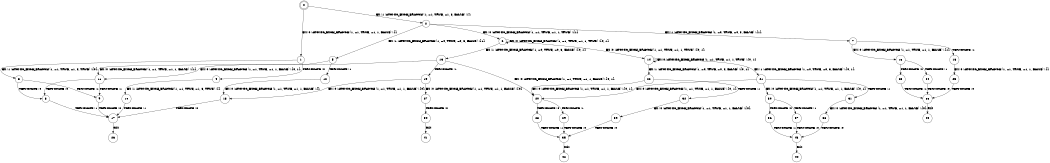 digraph BCG {
size = "7, 10.5";
center = TRUE;
node [shape = circle];
0 [peripheries = 2];
0 -> 1 [label = "EX !0 !ATOMIC_EXCH_BRANCH (1, +1, TRUE, +1, 1, FALSE) !{}"];
0 -> 2 [label = "EX !1 !ATOMIC_EXCH_BRANCH (1, +1, TRUE, +1, 3, FALSE) !{}"];
1 -> 3 [label = "EX !1 !ATOMIC_EXCH_BRANCH (1, +1, TRUE, +1, 3, TRUE) !{0}"];
1 -> 4 [label = "TERMINATE !0"];
2 -> 5 [label = "EX !1 !ATOMIC_EXCH_BRANCH (1, +0, TRUE, +0, 3, FALSE) !{1}"];
2 -> 6 [label = "EX !0 !ATOMIC_EXCH_BRANCH (1, +1, TRUE, +1, 1, TRUE) !{1}"];
2 -> 7 [label = "EX !1 !ATOMIC_EXCH_BRANCH (1, +0, TRUE, +0, 3, FALSE) !{1}"];
3 -> 8 [label = "TERMINATE !0"];
3 -> 9 [label = "TERMINATE !1"];
4 -> 10 [label = "EX !1 !ATOMIC_EXCH_BRANCH (1, +1, TRUE, +1, 3, TRUE) !{}"];
5 -> 11 [label = "EX !0 !ATOMIC_EXCH_BRANCH (1, +1, TRUE, +1, 1, FALSE) !{1}"];
5 -> 12 [label = "TERMINATE !1"];
6 -> 6 [label = "EX !0 !ATOMIC_EXCH_BRANCH (1, +1, TRUE, +1, 1, TRUE) !{0, 1}"];
6 -> 13 [label = "EX !1 !ATOMIC_EXCH_BRANCH (1, +0, TRUE, +0, 3, FALSE) !{0, 1}"];
6 -> 14 [label = "EX !0 !ATOMIC_EXCH_BRANCH (1, +1, TRUE, +1, 1, TRUE) !{0, 1}"];
7 -> 15 [label = "EX !0 !ATOMIC_EXCH_BRANCH (1, +1, TRUE, +1, 1, FALSE) !{1}"];
7 -> 16 [label = "TERMINATE !1"];
8 -> 17 [label = "TERMINATE !1"];
9 -> 17 [label = "TERMINATE !0"];
10 -> 17 [label = "TERMINATE !1"];
11 -> 8 [label = "TERMINATE !0"];
11 -> 9 [label = "TERMINATE !1"];
12 -> 18 [label = "EX !0 !ATOMIC_EXCH_BRANCH (1, +1, TRUE, +1, 1, FALSE) !{}"];
13 -> 11 [label = "EX !0 !ATOMIC_EXCH_BRANCH (1, +1, TRUE, +1, 1, FALSE) !{0, 1}"];
13 -> 19 [label = "TERMINATE !1"];
13 -> 20 [label = "EX !0 !ATOMIC_EXCH_BRANCH (1, +1, TRUE, +1, 1, FALSE) !{0, 1}"];
14 -> 21 [label = "EX !1 !ATOMIC_EXCH_BRANCH (1, +0, TRUE, +0, 3, FALSE) !{0, 1}"];
14 -> 14 [label = "EX !0 !ATOMIC_EXCH_BRANCH (1, +1, TRUE, +1, 1, TRUE) !{0, 1}"];
14 -> 22 [label = "EX !1 !ATOMIC_EXCH_BRANCH (1, +0, TRUE, +0, 3, FALSE) !{0, 1}"];
15 -> 23 [label = "TERMINATE !0"];
15 -> 24 [label = "TERMINATE !1"];
16 -> 25 [label = "EX !0 !ATOMIC_EXCH_BRANCH (1, +1, TRUE, +1, 1, FALSE) !{}"];
17 -> 26 [label = "exit"];
18 -> 17 [label = "TERMINATE !0"];
19 -> 18 [label = "EX !0 !ATOMIC_EXCH_BRANCH (1, +1, TRUE, +1, 1, FALSE) !{0}"];
19 -> 27 [label = "EX !0 !ATOMIC_EXCH_BRANCH (1, +1, TRUE, +1, 1, FALSE) !{0}"];
20 -> 28 [label = "TERMINATE !0"];
20 -> 29 [label = "TERMINATE !1"];
21 -> 30 [label = "EX !0 !ATOMIC_EXCH_BRANCH (1, +1, TRUE, +1, 1, FALSE) !{0, 1}"];
21 -> 31 [label = "TERMINATE !1"];
21 -> 20 [label = "EX !0 !ATOMIC_EXCH_BRANCH (1, +1, TRUE, +1, 1, FALSE) !{0, 1}"];
22 -> 20 [label = "EX !0 !ATOMIC_EXCH_BRANCH (1, +1, TRUE, +1, 1, FALSE) !{0, 1}"];
22 -> 32 [label = "TERMINATE !1"];
23 -> 33 [label = "TERMINATE !1"];
24 -> 33 [label = "TERMINATE !0"];
25 -> 33 [label = "TERMINATE !0"];
27 -> 34 [label = "TERMINATE !0"];
28 -> 35 [label = "TERMINATE !1"];
29 -> 35 [label = "TERMINATE !0"];
30 -> 36 [label = "TERMINATE !0"];
30 -> 37 [label = "TERMINATE !1"];
31 -> 38 [label = "EX !0 !ATOMIC_EXCH_BRANCH (1, +1, TRUE, +1, 1, FALSE) !{0}"];
32 -> 39 [label = "EX !0 !ATOMIC_EXCH_BRANCH (1, +1, TRUE, +1, 1, FALSE) !{0}"];
33 -> 40 [label = "exit"];
34 -> 41 [label = "exit"];
35 -> 42 [label = "exit"];
36 -> 43 [label = "TERMINATE !1"];
37 -> 43 [label = "TERMINATE !0"];
38 -> 43 [label = "TERMINATE !0"];
39 -> 35 [label = "TERMINATE !0"];
43 -> 44 [label = "exit"];
}
